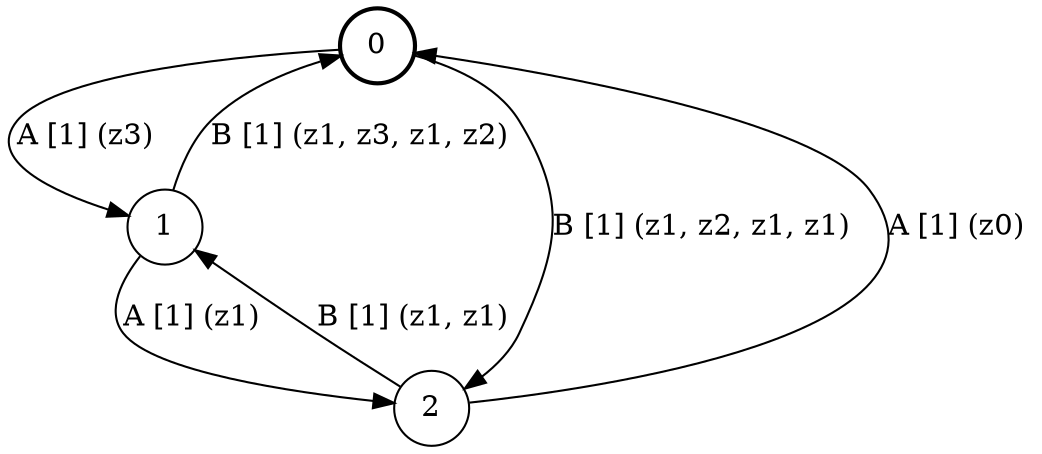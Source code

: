 # generated file, don't try to modify
# command: dot -Tpng <filename> > tree.png
digraph Automaton {
    node [shape = circle];
    0 [style = "bold"];
    0 -> 1 [label = "A [1] (z3) "];
    0 -> 2 [label = "B [1] (z1, z2, z1, z1) "];
    1 -> 2 [label = "A [1] (z1) "];
    1 -> 0 [label = "B [1] (z1, z3, z1, z2) "];
    2 -> 0 [label = "A [1] (z0) "];
    2 -> 1 [label = "B [1] (z1, z1) "];
}
